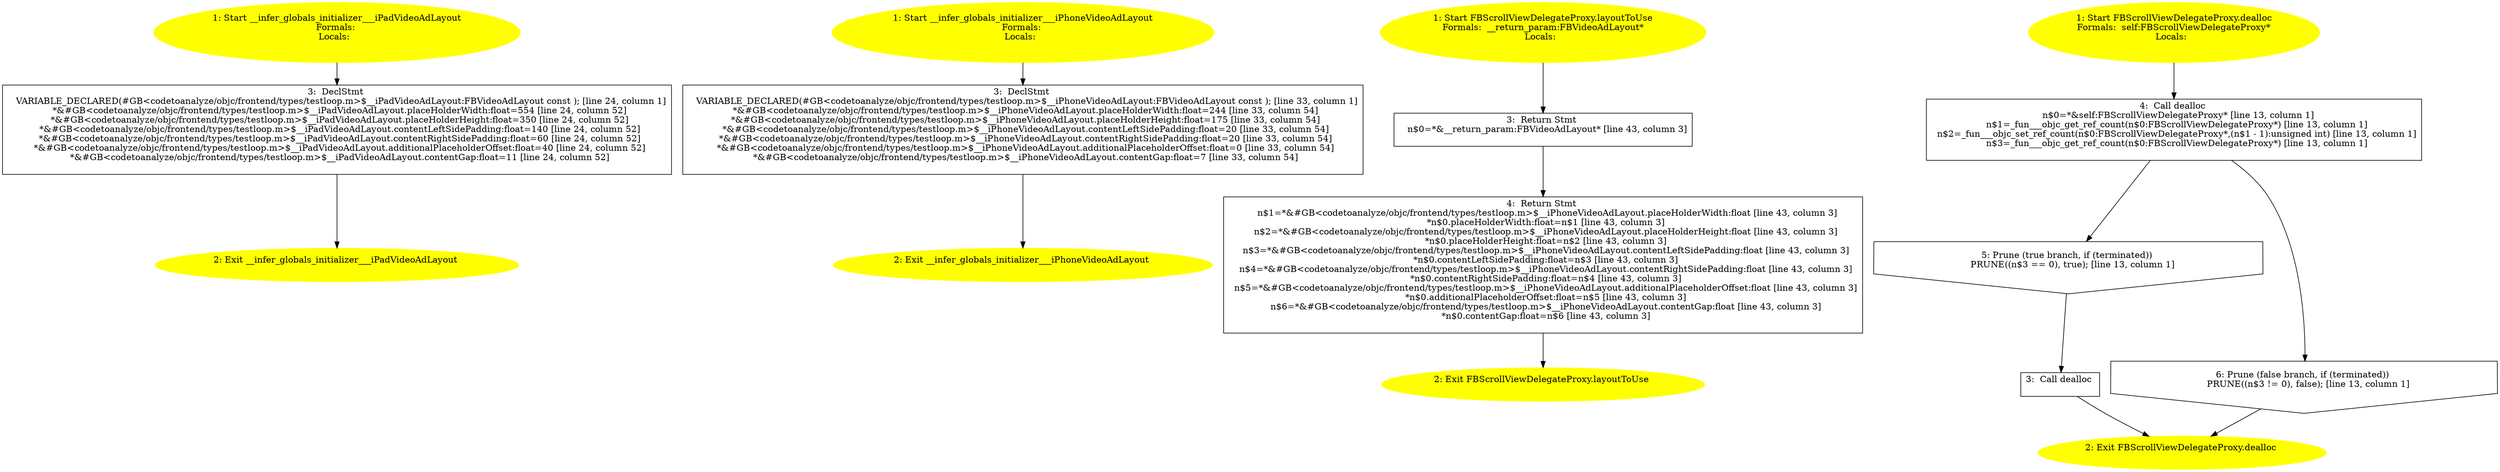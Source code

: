 /* @generated */
digraph cfg {
"__infer_globals_initializer___iPadVideoAdLayout#774934d200ab6ea201ea7444923ebf03.91a439a98050a5c80fe23fc56f573207_1" [label="1: Start __infer_globals_initializer___iPadVideoAdLayout\nFormals: \nLocals:  \n  " color=yellow style=filled]
	

	 "__infer_globals_initializer___iPadVideoAdLayout#774934d200ab6ea201ea7444923ebf03.91a439a98050a5c80fe23fc56f573207_1" -> "__infer_globals_initializer___iPadVideoAdLayout#774934d200ab6ea201ea7444923ebf03.91a439a98050a5c80fe23fc56f573207_3" ;
"__infer_globals_initializer___iPadVideoAdLayout#774934d200ab6ea201ea7444923ebf03.91a439a98050a5c80fe23fc56f573207_2" [label="2: Exit __infer_globals_initializer___iPadVideoAdLayout \n  " color=yellow style=filled]
	

"__infer_globals_initializer___iPadVideoAdLayout#774934d200ab6ea201ea7444923ebf03.91a439a98050a5c80fe23fc56f573207_3" [label="3:  DeclStmt \n   VARIABLE_DECLARED(#GB<codetoanalyze/objc/frontend/types/testloop.m>$__iPadVideoAdLayout:FBVideoAdLayout const ); [line 24, column 1]\n  *&#GB<codetoanalyze/objc/frontend/types/testloop.m>$__iPadVideoAdLayout.placeHolderWidth:float=554 [line 24, column 52]\n  *&#GB<codetoanalyze/objc/frontend/types/testloop.m>$__iPadVideoAdLayout.placeHolderHeight:float=350 [line 24, column 52]\n  *&#GB<codetoanalyze/objc/frontend/types/testloop.m>$__iPadVideoAdLayout.contentLeftSidePadding:float=140 [line 24, column 52]\n  *&#GB<codetoanalyze/objc/frontend/types/testloop.m>$__iPadVideoAdLayout.contentRightSidePadding:float=60 [line 24, column 52]\n  *&#GB<codetoanalyze/objc/frontend/types/testloop.m>$__iPadVideoAdLayout.additionalPlaceholderOffset:float=40 [line 24, column 52]\n  *&#GB<codetoanalyze/objc/frontend/types/testloop.m>$__iPadVideoAdLayout.contentGap:float=11 [line 24, column 52]\n " shape="box"]
	

	 "__infer_globals_initializer___iPadVideoAdLayout#774934d200ab6ea201ea7444923ebf03.91a439a98050a5c80fe23fc56f573207_3" -> "__infer_globals_initializer___iPadVideoAdLayout#774934d200ab6ea201ea7444923ebf03.91a439a98050a5c80fe23fc56f573207_2" ;
"__infer_globals_initializer___iPhoneVideoAdLayout#774934d200ab6ea201ea7444923ebf03.1e6bd750ce4ce65119ad54cee8ee01a8_1" [label="1: Start __infer_globals_initializer___iPhoneVideoAdLayout\nFormals: \nLocals:  \n  " color=yellow style=filled]
	

	 "__infer_globals_initializer___iPhoneVideoAdLayout#774934d200ab6ea201ea7444923ebf03.1e6bd750ce4ce65119ad54cee8ee01a8_1" -> "__infer_globals_initializer___iPhoneVideoAdLayout#774934d200ab6ea201ea7444923ebf03.1e6bd750ce4ce65119ad54cee8ee01a8_3" ;
"__infer_globals_initializer___iPhoneVideoAdLayout#774934d200ab6ea201ea7444923ebf03.1e6bd750ce4ce65119ad54cee8ee01a8_2" [label="2: Exit __infer_globals_initializer___iPhoneVideoAdLayout \n  " color=yellow style=filled]
	

"__infer_globals_initializer___iPhoneVideoAdLayout#774934d200ab6ea201ea7444923ebf03.1e6bd750ce4ce65119ad54cee8ee01a8_3" [label="3:  DeclStmt \n   VARIABLE_DECLARED(#GB<codetoanalyze/objc/frontend/types/testloop.m>$__iPhoneVideoAdLayout:FBVideoAdLayout const ); [line 33, column 1]\n  *&#GB<codetoanalyze/objc/frontend/types/testloop.m>$__iPhoneVideoAdLayout.placeHolderWidth:float=244 [line 33, column 54]\n  *&#GB<codetoanalyze/objc/frontend/types/testloop.m>$__iPhoneVideoAdLayout.placeHolderHeight:float=175 [line 33, column 54]\n  *&#GB<codetoanalyze/objc/frontend/types/testloop.m>$__iPhoneVideoAdLayout.contentLeftSidePadding:float=20 [line 33, column 54]\n  *&#GB<codetoanalyze/objc/frontend/types/testloop.m>$__iPhoneVideoAdLayout.contentRightSidePadding:float=20 [line 33, column 54]\n  *&#GB<codetoanalyze/objc/frontend/types/testloop.m>$__iPhoneVideoAdLayout.additionalPlaceholderOffset:float=0 [line 33, column 54]\n  *&#GB<codetoanalyze/objc/frontend/types/testloop.m>$__iPhoneVideoAdLayout.contentGap:float=7 [line 33, column 54]\n " shape="box"]
	

	 "__infer_globals_initializer___iPhoneVideoAdLayout#774934d200ab6ea201ea7444923ebf03.1e6bd750ce4ce65119ad54cee8ee01a8_3" -> "__infer_globals_initializer___iPhoneVideoAdLayout#774934d200ab6ea201ea7444923ebf03.1e6bd750ce4ce65119ad54cee8ee01a8_2" ;
"layoutToUse#FBScrollViewDelegateProxy(struct FBVideoAdLayout)#class.c0c71b15760b8f43ca05dc598adc586c_1" [label="1: Start FBScrollViewDelegateProxy.layoutToUse\nFormals:  __return_param:FBVideoAdLayout*\nLocals:  \n  " color=yellow style=filled]
	

	 "layoutToUse#FBScrollViewDelegateProxy(struct FBVideoAdLayout)#class.c0c71b15760b8f43ca05dc598adc586c_1" -> "layoutToUse#FBScrollViewDelegateProxy(struct FBVideoAdLayout)#class.c0c71b15760b8f43ca05dc598adc586c_3" ;
"layoutToUse#FBScrollViewDelegateProxy(struct FBVideoAdLayout)#class.c0c71b15760b8f43ca05dc598adc586c_2" [label="2: Exit FBScrollViewDelegateProxy.layoutToUse \n  " color=yellow style=filled]
	

"layoutToUse#FBScrollViewDelegateProxy(struct FBVideoAdLayout)#class.c0c71b15760b8f43ca05dc598adc586c_3" [label="3:  Return Stmt \n   n$0=*&__return_param:FBVideoAdLayout* [line 43, column 3]\n " shape="box"]
	

	 "layoutToUse#FBScrollViewDelegateProxy(struct FBVideoAdLayout)#class.c0c71b15760b8f43ca05dc598adc586c_3" -> "layoutToUse#FBScrollViewDelegateProxy(struct FBVideoAdLayout)#class.c0c71b15760b8f43ca05dc598adc586c_4" ;
"layoutToUse#FBScrollViewDelegateProxy(struct FBVideoAdLayout)#class.c0c71b15760b8f43ca05dc598adc586c_4" [label="4:  Return Stmt \n   n$1=*&#GB<codetoanalyze/objc/frontend/types/testloop.m>$__iPhoneVideoAdLayout.placeHolderWidth:float [line 43, column 3]\n  *n$0.placeHolderWidth:float=n$1 [line 43, column 3]\n  n$2=*&#GB<codetoanalyze/objc/frontend/types/testloop.m>$__iPhoneVideoAdLayout.placeHolderHeight:float [line 43, column 3]\n  *n$0.placeHolderHeight:float=n$2 [line 43, column 3]\n  n$3=*&#GB<codetoanalyze/objc/frontend/types/testloop.m>$__iPhoneVideoAdLayout.contentLeftSidePadding:float [line 43, column 3]\n  *n$0.contentLeftSidePadding:float=n$3 [line 43, column 3]\n  n$4=*&#GB<codetoanalyze/objc/frontend/types/testloop.m>$__iPhoneVideoAdLayout.contentRightSidePadding:float [line 43, column 3]\n  *n$0.contentRightSidePadding:float=n$4 [line 43, column 3]\n  n$5=*&#GB<codetoanalyze/objc/frontend/types/testloop.m>$__iPhoneVideoAdLayout.additionalPlaceholderOffset:float [line 43, column 3]\n  *n$0.additionalPlaceholderOffset:float=n$5 [line 43, column 3]\n  n$6=*&#GB<codetoanalyze/objc/frontend/types/testloop.m>$__iPhoneVideoAdLayout.contentGap:float [line 43, column 3]\n  *n$0.contentGap:float=n$6 [line 43, column 3]\n " shape="box"]
	

	 "layoutToUse#FBScrollViewDelegateProxy(struct FBVideoAdLayout)#class.c0c71b15760b8f43ca05dc598adc586c_4" -> "layoutToUse#FBScrollViewDelegateProxy(struct FBVideoAdLayout)#class.c0c71b15760b8f43ca05dc598adc586c_2" ;
"dealloc#FBScrollViewDelegateProxy#instance.be70c6b49a0df60d48868e383f3399dc_1" [label="1: Start FBScrollViewDelegateProxy.dealloc\nFormals:  self:FBScrollViewDelegateProxy*\nLocals:  \n  " color=yellow style=filled]
	

	 "dealloc#FBScrollViewDelegateProxy#instance.be70c6b49a0df60d48868e383f3399dc_1" -> "dealloc#FBScrollViewDelegateProxy#instance.be70c6b49a0df60d48868e383f3399dc_4" ;
"dealloc#FBScrollViewDelegateProxy#instance.be70c6b49a0df60d48868e383f3399dc_2" [label="2: Exit FBScrollViewDelegateProxy.dealloc \n  " color=yellow style=filled]
	

"dealloc#FBScrollViewDelegateProxy#instance.be70c6b49a0df60d48868e383f3399dc_3" [label="3:  Call dealloc \n  " shape="box"]
	

	 "dealloc#FBScrollViewDelegateProxy#instance.be70c6b49a0df60d48868e383f3399dc_3" -> "dealloc#FBScrollViewDelegateProxy#instance.be70c6b49a0df60d48868e383f3399dc_2" ;
"dealloc#FBScrollViewDelegateProxy#instance.be70c6b49a0df60d48868e383f3399dc_4" [label="4:  Call dealloc \n   n$0=*&self:FBScrollViewDelegateProxy* [line 13, column 1]\n  n$1=_fun___objc_get_ref_count(n$0:FBScrollViewDelegateProxy*) [line 13, column 1]\n  n$2=_fun___objc_set_ref_count(n$0:FBScrollViewDelegateProxy*,(n$1 - 1):unsigned int) [line 13, column 1]\n  n$3=_fun___objc_get_ref_count(n$0:FBScrollViewDelegateProxy*) [line 13, column 1]\n " shape="box"]
	

	 "dealloc#FBScrollViewDelegateProxy#instance.be70c6b49a0df60d48868e383f3399dc_4" -> "dealloc#FBScrollViewDelegateProxy#instance.be70c6b49a0df60d48868e383f3399dc_5" ;
	 "dealloc#FBScrollViewDelegateProxy#instance.be70c6b49a0df60d48868e383f3399dc_4" -> "dealloc#FBScrollViewDelegateProxy#instance.be70c6b49a0df60d48868e383f3399dc_6" ;
"dealloc#FBScrollViewDelegateProxy#instance.be70c6b49a0df60d48868e383f3399dc_5" [label="5: Prune (true branch, if (terminated)) \n   PRUNE((n$3 == 0), true); [line 13, column 1]\n " shape="invhouse"]
	

	 "dealloc#FBScrollViewDelegateProxy#instance.be70c6b49a0df60d48868e383f3399dc_5" -> "dealloc#FBScrollViewDelegateProxy#instance.be70c6b49a0df60d48868e383f3399dc_3" ;
"dealloc#FBScrollViewDelegateProxy#instance.be70c6b49a0df60d48868e383f3399dc_6" [label="6: Prune (false branch, if (terminated)) \n   PRUNE((n$3 != 0), false); [line 13, column 1]\n " shape="invhouse"]
	

	 "dealloc#FBScrollViewDelegateProxy#instance.be70c6b49a0df60d48868e383f3399dc_6" -> "dealloc#FBScrollViewDelegateProxy#instance.be70c6b49a0df60d48868e383f3399dc_2" ;
}
